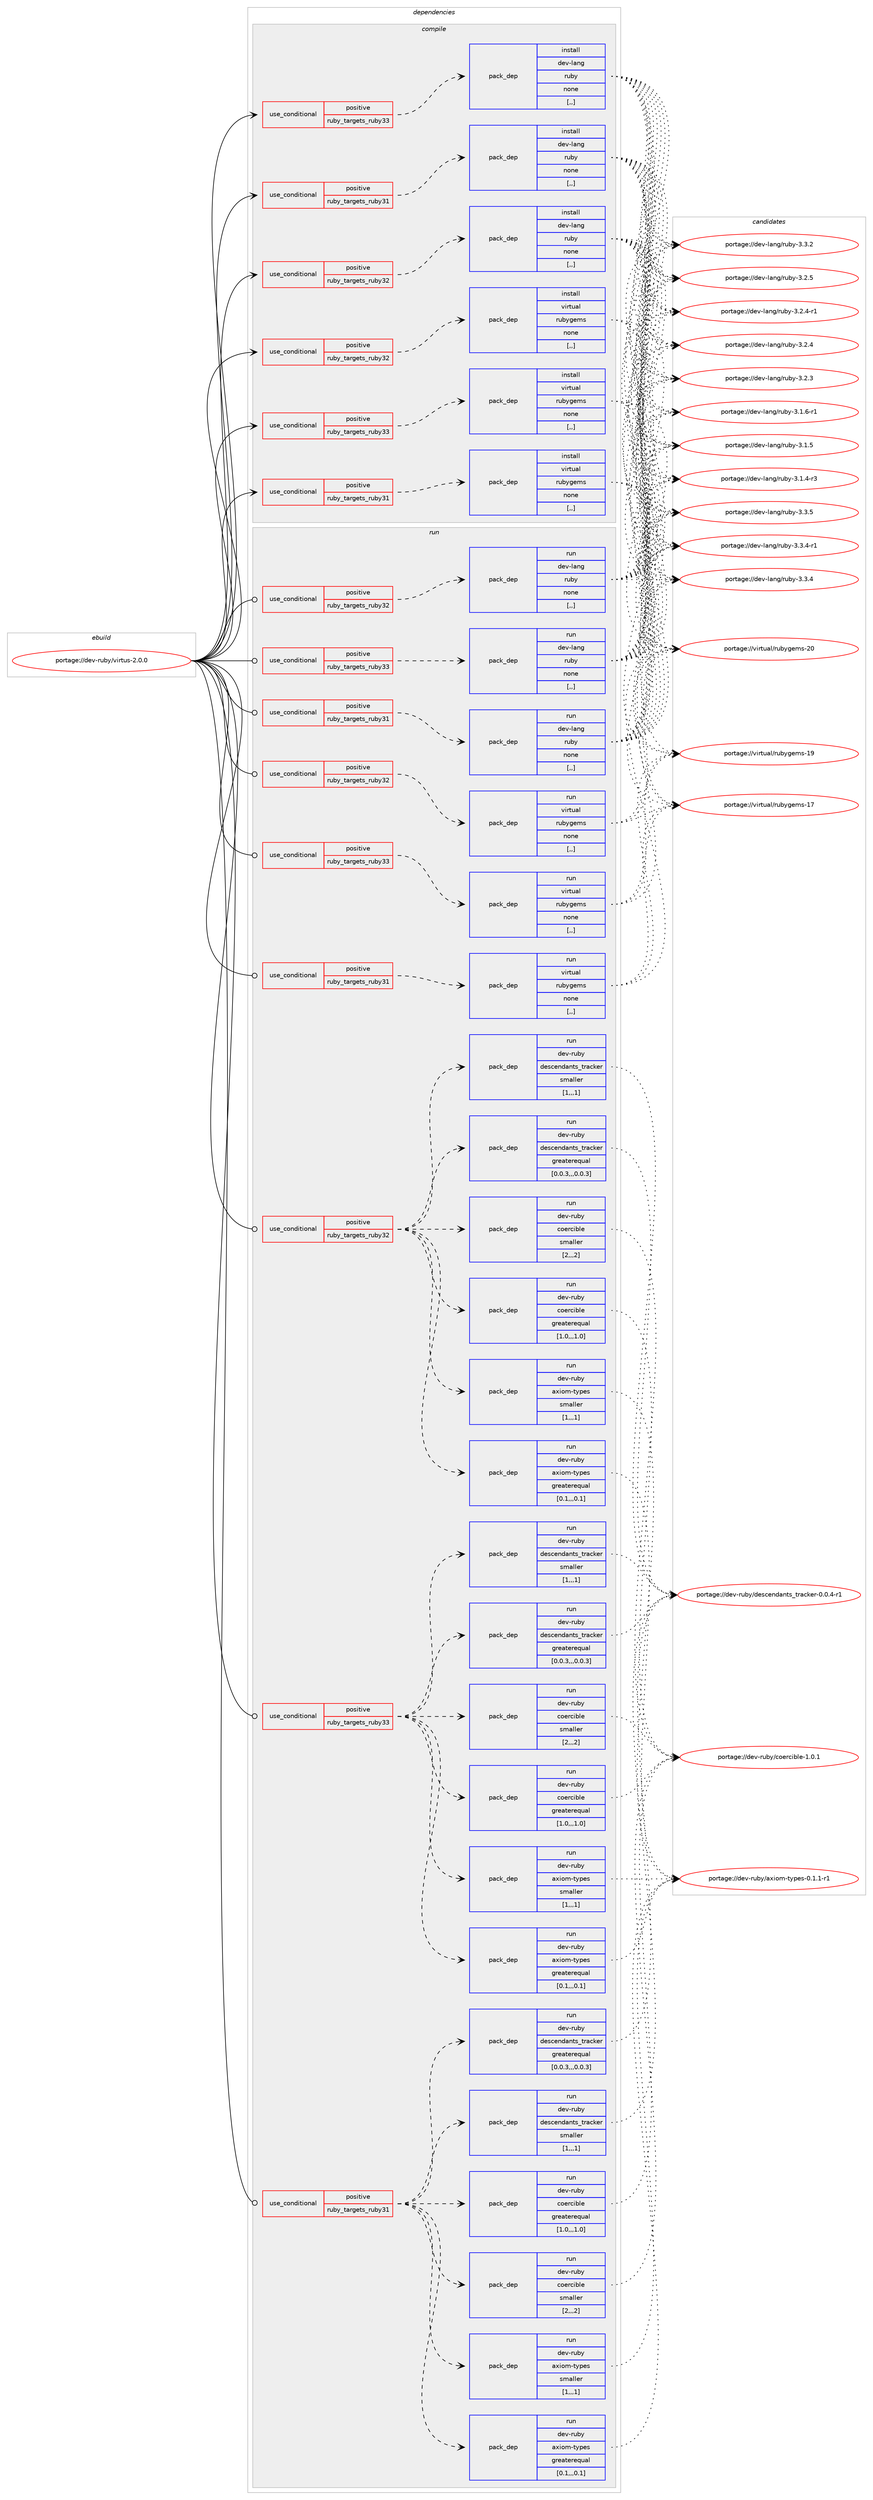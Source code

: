 digraph prolog {

# *************
# Graph options
# *************

newrank=true;
concentrate=true;
compound=true;
graph [rankdir=LR,fontname=Helvetica,fontsize=10,ranksep=1.5];#, ranksep=2.5, nodesep=0.2];
edge  [arrowhead=vee];
node  [fontname=Helvetica,fontsize=10];

# **********
# The ebuild
# **********

subgraph cluster_leftcol {
color=gray;
label=<<i>ebuild</i>>;
id [label="portage://dev-ruby/virtus-2.0.0", color=red, width=4, href="../dev-ruby/virtus-2.0.0.svg"];
}

# ****************
# The dependencies
# ****************

subgraph cluster_midcol {
color=gray;
label=<<i>dependencies</i>>;
subgraph cluster_compile {
fillcolor="#eeeeee";
style=filled;
label=<<i>compile</i>>;
subgraph cond189814 {
dependency704027 [label=<<TABLE BORDER="0" CELLBORDER="1" CELLSPACING="0" CELLPADDING="4"><TR><TD ROWSPAN="3" CELLPADDING="10">use_conditional</TD></TR><TR><TD>positive</TD></TR><TR><TD>ruby_targets_ruby31</TD></TR></TABLE>>, shape=none, color=red];
subgraph pack509229 {
dependency704028 [label=<<TABLE BORDER="0" CELLBORDER="1" CELLSPACING="0" CELLPADDING="4" WIDTH="220"><TR><TD ROWSPAN="6" CELLPADDING="30">pack_dep</TD></TR><TR><TD WIDTH="110">install</TD></TR><TR><TD>dev-lang</TD></TR><TR><TD>ruby</TD></TR><TR><TD>none</TD></TR><TR><TD>[,,]</TD></TR></TABLE>>, shape=none, color=blue];
}
dependency704027:e -> dependency704028:w [weight=20,style="dashed",arrowhead="vee"];
}
id:e -> dependency704027:w [weight=20,style="solid",arrowhead="vee"];
subgraph cond189815 {
dependency704029 [label=<<TABLE BORDER="0" CELLBORDER="1" CELLSPACING="0" CELLPADDING="4"><TR><TD ROWSPAN="3" CELLPADDING="10">use_conditional</TD></TR><TR><TD>positive</TD></TR><TR><TD>ruby_targets_ruby31</TD></TR></TABLE>>, shape=none, color=red];
subgraph pack509230 {
dependency704030 [label=<<TABLE BORDER="0" CELLBORDER="1" CELLSPACING="0" CELLPADDING="4" WIDTH="220"><TR><TD ROWSPAN="6" CELLPADDING="30">pack_dep</TD></TR><TR><TD WIDTH="110">install</TD></TR><TR><TD>virtual</TD></TR><TR><TD>rubygems</TD></TR><TR><TD>none</TD></TR><TR><TD>[,,]</TD></TR></TABLE>>, shape=none, color=blue];
}
dependency704029:e -> dependency704030:w [weight=20,style="dashed",arrowhead="vee"];
}
id:e -> dependency704029:w [weight=20,style="solid",arrowhead="vee"];
subgraph cond189816 {
dependency704031 [label=<<TABLE BORDER="0" CELLBORDER="1" CELLSPACING="0" CELLPADDING="4"><TR><TD ROWSPAN="3" CELLPADDING="10">use_conditional</TD></TR><TR><TD>positive</TD></TR><TR><TD>ruby_targets_ruby32</TD></TR></TABLE>>, shape=none, color=red];
subgraph pack509231 {
dependency704032 [label=<<TABLE BORDER="0" CELLBORDER="1" CELLSPACING="0" CELLPADDING="4" WIDTH="220"><TR><TD ROWSPAN="6" CELLPADDING="30">pack_dep</TD></TR><TR><TD WIDTH="110">install</TD></TR><TR><TD>dev-lang</TD></TR><TR><TD>ruby</TD></TR><TR><TD>none</TD></TR><TR><TD>[,,]</TD></TR></TABLE>>, shape=none, color=blue];
}
dependency704031:e -> dependency704032:w [weight=20,style="dashed",arrowhead="vee"];
}
id:e -> dependency704031:w [weight=20,style="solid",arrowhead="vee"];
subgraph cond189817 {
dependency704033 [label=<<TABLE BORDER="0" CELLBORDER="1" CELLSPACING="0" CELLPADDING="4"><TR><TD ROWSPAN="3" CELLPADDING="10">use_conditional</TD></TR><TR><TD>positive</TD></TR><TR><TD>ruby_targets_ruby32</TD></TR></TABLE>>, shape=none, color=red];
subgraph pack509232 {
dependency704034 [label=<<TABLE BORDER="0" CELLBORDER="1" CELLSPACING="0" CELLPADDING="4" WIDTH="220"><TR><TD ROWSPAN="6" CELLPADDING="30">pack_dep</TD></TR><TR><TD WIDTH="110">install</TD></TR><TR><TD>virtual</TD></TR><TR><TD>rubygems</TD></TR><TR><TD>none</TD></TR><TR><TD>[,,]</TD></TR></TABLE>>, shape=none, color=blue];
}
dependency704033:e -> dependency704034:w [weight=20,style="dashed",arrowhead="vee"];
}
id:e -> dependency704033:w [weight=20,style="solid",arrowhead="vee"];
subgraph cond189818 {
dependency704035 [label=<<TABLE BORDER="0" CELLBORDER="1" CELLSPACING="0" CELLPADDING="4"><TR><TD ROWSPAN="3" CELLPADDING="10">use_conditional</TD></TR><TR><TD>positive</TD></TR><TR><TD>ruby_targets_ruby33</TD></TR></TABLE>>, shape=none, color=red];
subgraph pack509233 {
dependency704036 [label=<<TABLE BORDER="0" CELLBORDER="1" CELLSPACING="0" CELLPADDING="4" WIDTH="220"><TR><TD ROWSPAN="6" CELLPADDING="30">pack_dep</TD></TR><TR><TD WIDTH="110">install</TD></TR><TR><TD>dev-lang</TD></TR><TR><TD>ruby</TD></TR><TR><TD>none</TD></TR><TR><TD>[,,]</TD></TR></TABLE>>, shape=none, color=blue];
}
dependency704035:e -> dependency704036:w [weight=20,style="dashed",arrowhead="vee"];
}
id:e -> dependency704035:w [weight=20,style="solid",arrowhead="vee"];
subgraph cond189819 {
dependency704037 [label=<<TABLE BORDER="0" CELLBORDER="1" CELLSPACING="0" CELLPADDING="4"><TR><TD ROWSPAN="3" CELLPADDING="10">use_conditional</TD></TR><TR><TD>positive</TD></TR><TR><TD>ruby_targets_ruby33</TD></TR></TABLE>>, shape=none, color=red];
subgraph pack509234 {
dependency704038 [label=<<TABLE BORDER="0" CELLBORDER="1" CELLSPACING="0" CELLPADDING="4" WIDTH="220"><TR><TD ROWSPAN="6" CELLPADDING="30">pack_dep</TD></TR><TR><TD WIDTH="110">install</TD></TR><TR><TD>virtual</TD></TR><TR><TD>rubygems</TD></TR><TR><TD>none</TD></TR><TR><TD>[,,]</TD></TR></TABLE>>, shape=none, color=blue];
}
dependency704037:e -> dependency704038:w [weight=20,style="dashed",arrowhead="vee"];
}
id:e -> dependency704037:w [weight=20,style="solid",arrowhead="vee"];
}
subgraph cluster_compileandrun {
fillcolor="#eeeeee";
style=filled;
label=<<i>compile and run</i>>;
}
subgraph cluster_run {
fillcolor="#eeeeee";
style=filled;
label=<<i>run</i>>;
subgraph cond189820 {
dependency704039 [label=<<TABLE BORDER="0" CELLBORDER="1" CELLSPACING="0" CELLPADDING="4"><TR><TD ROWSPAN="3" CELLPADDING="10">use_conditional</TD></TR><TR><TD>positive</TD></TR><TR><TD>ruby_targets_ruby31</TD></TR></TABLE>>, shape=none, color=red];
subgraph pack509235 {
dependency704040 [label=<<TABLE BORDER="0" CELLBORDER="1" CELLSPACING="0" CELLPADDING="4" WIDTH="220"><TR><TD ROWSPAN="6" CELLPADDING="30">pack_dep</TD></TR><TR><TD WIDTH="110">run</TD></TR><TR><TD>dev-lang</TD></TR><TR><TD>ruby</TD></TR><TR><TD>none</TD></TR><TR><TD>[,,]</TD></TR></TABLE>>, shape=none, color=blue];
}
dependency704039:e -> dependency704040:w [weight=20,style="dashed",arrowhead="vee"];
}
id:e -> dependency704039:w [weight=20,style="solid",arrowhead="odot"];
subgraph cond189821 {
dependency704041 [label=<<TABLE BORDER="0" CELLBORDER="1" CELLSPACING="0" CELLPADDING="4"><TR><TD ROWSPAN="3" CELLPADDING="10">use_conditional</TD></TR><TR><TD>positive</TD></TR><TR><TD>ruby_targets_ruby31</TD></TR></TABLE>>, shape=none, color=red];
subgraph pack509236 {
dependency704042 [label=<<TABLE BORDER="0" CELLBORDER="1" CELLSPACING="0" CELLPADDING="4" WIDTH="220"><TR><TD ROWSPAN="6" CELLPADDING="30">pack_dep</TD></TR><TR><TD WIDTH="110">run</TD></TR><TR><TD>dev-ruby</TD></TR><TR><TD>axiom-types</TD></TR><TR><TD>greaterequal</TD></TR><TR><TD>[0.1,,,0.1]</TD></TR></TABLE>>, shape=none, color=blue];
}
dependency704041:e -> dependency704042:w [weight=20,style="dashed",arrowhead="vee"];
subgraph pack509237 {
dependency704043 [label=<<TABLE BORDER="0" CELLBORDER="1" CELLSPACING="0" CELLPADDING="4" WIDTH="220"><TR><TD ROWSPAN="6" CELLPADDING="30">pack_dep</TD></TR><TR><TD WIDTH="110">run</TD></TR><TR><TD>dev-ruby</TD></TR><TR><TD>axiom-types</TD></TR><TR><TD>smaller</TD></TR><TR><TD>[1,,,1]</TD></TR></TABLE>>, shape=none, color=blue];
}
dependency704041:e -> dependency704043:w [weight=20,style="dashed",arrowhead="vee"];
subgraph pack509238 {
dependency704044 [label=<<TABLE BORDER="0" CELLBORDER="1" CELLSPACING="0" CELLPADDING="4" WIDTH="220"><TR><TD ROWSPAN="6" CELLPADDING="30">pack_dep</TD></TR><TR><TD WIDTH="110">run</TD></TR><TR><TD>dev-ruby</TD></TR><TR><TD>coercible</TD></TR><TR><TD>greaterequal</TD></TR><TR><TD>[1.0,,,1.0]</TD></TR></TABLE>>, shape=none, color=blue];
}
dependency704041:e -> dependency704044:w [weight=20,style="dashed",arrowhead="vee"];
subgraph pack509239 {
dependency704045 [label=<<TABLE BORDER="0" CELLBORDER="1" CELLSPACING="0" CELLPADDING="4" WIDTH="220"><TR><TD ROWSPAN="6" CELLPADDING="30">pack_dep</TD></TR><TR><TD WIDTH="110">run</TD></TR><TR><TD>dev-ruby</TD></TR><TR><TD>coercible</TD></TR><TR><TD>smaller</TD></TR><TR><TD>[2,,,2]</TD></TR></TABLE>>, shape=none, color=blue];
}
dependency704041:e -> dependency704045:w [weight=20,style="dashed",arrowhead="vee"];
subgraph pack509240 {
dependency704046 [label=<<TABLE BORDER="0" CELLBORDER="1" CELLSPACING="0" CELLPADDING="4" WIDTH="220"><TR><TD ROWSPAN="6" CELLPADDING="30">pack_dep</TD></TR><TR><TD WIDTH="110">run</TD></TR><TR><TD>dev-ruby</TD></TR><TR><TD>descendants_tracker</TD></TR><TR><TD>greaterequal</TD></TR><TR><TD>[0.0.3,,,0.0.3]</TD></TR></TABLE>>, shape=none, color=blue];
}
dependency704041:e -> dependency704046:w [weight=20,style="dashed",arrowhead="vee"];
subgraph pack509241 {
dependency704047 [label=<<TABLE BORDER="0" CELLBORDER="1" CELLSPACING="0" CELLPADDING="4" WIDTH="220"><TR><TD ROWSPAN="6" CELLPADDING="30">pack_dep</TD></TR><TR><TD WIDTH="110">run</TD></TR><TR><TD>dev-ruby</TD></TR><TR><TD>descendants_tracker</TD></TR><TR><TD>smaller</TD></TR><TR><TD>[1,,,1]</TD></TR></TABLE>>, shape=none, color=blue];
}
dependency704041:e -> dependency704047:w [weight=20,style="dashed",arrowhead="vee"];
}
id:e -> dependency704041:w [weight=20,style="solid",arrowhead="odot"];
subgraph cond189822 {
dependency704048 [label=<<TABLE BORDER="0" CELLBORDER="1" CELLSPACING="0" CELLPADDING="4"><TR><TD ROWSPAN="3" CELLPADDING="10">use_conditional</TD></TR><TR><TD>positive</TD></TR><TR><TD>ruby_targets_ruby31</TD></TR></TABLE>>, shape=none, color=red];
subgraph pack509242 {
dependency704049 [label=<<TABLE BORDER="0" CELLBORDER="1" CELLSPACING="0" CELLPADDING="4" WIDTH="220"><TR><TD ROWSPAN="6" CELLPADDING="30">pack_dep</TD></TR><TR><TD WIDTH="110">run</TD></TR><TR><TD>virtual</TD></TR><TR><TD>rubygems</TD></TR><TR><TD>none</TD></TR><TR><TD>[,,]</TD></TR></TABLE>>, shape=none, color=blue];
}
dependency704048:e -> dependency704049:w [weight=20,style="dashed",arrowhead="vee"];
}
id:e -> dependency704048:w [weight=20,style="solid",arrowhead="odot"];
subgraph cond189823 {
dependency704050 [label=<<TABLE BORDER="0" CELLBORDER="1" CELLSPACING="0" CELLPADDING="4"><TR><TD ROWSPAN="3" CELLPADDING="10">use_conditional</TD></TR><TR><TD>positive</TD></TR><TR><TD>ruby_targets_ruby32</TD></TR></TABLE>>, shape=none, color=red];
subgraph pack509243 {
dependency704051 [label=<<TABLE BORDER="0" CELLBORDER="1" CELLSPACING="0" CELLPADDING="4" WIDTH="220"><TR><TD ROWSPAN="6" CELLPADDING="30">pack_dep</TD></TR><TR><TD WIDTH="110">run</TD></TR><TR><TD>dev-lang</TD></TR><TR><TD>ruby</TD></TR><TR><TD>none</TD></TR><TR><TD>[,,]</TD></TR></TABLE>>, shape=none, color=blue];
}
dependency704050:e -> dependency704051:w [weight=20,style="dashed",arrowhead="vee"];
}
id:e -> dependency704050:w [weight=20,style="solid",arrowhead="odot"];
subgraph cond189824 {
dependency704052 [label=<<TABLE BORDER="0" CELLBORDER="1" CELLSPACING="0" CELLPADDING="4"><TR><TD ROWSPAN="3" CELLPADDING="10">use_conditional</TD></TR><TR><TD>positive</TD></TR><TR><TD>ruby_targets_ruby32</TD></TR></TABLE>>, shape=none, color=red];
subgraph pack509244 {
dependency704053 [label=<<TABLE BORDER="0" CELLBORDER="1" CELLSPACING="0" CELLPADDING="4" WIDTH="220"><TR><TD ROWSPAN="6" CELLPADDING="30">pack_dep</TD></TR><TR><TD WIDTH="110">run</TD></TR><TR><TD>dev-ruby</TD></TR><TR><TD>axiom-types</TD></TR><TR><TD>greaterequal</TD></TR><TR><TD>[0.1,,,0.1]</TD></TR></TABLE>>, shape=none, color=blue];
}
dependency704052:e -> dependency704053:w [weight=20,style="dashed",arrowhead="vee"];
subgraph pack509245 {
dependency704054 [label=<<TABLE BORDER="0" CELLBORDER="1" CELLSPACING="0" CELLPADDING="4" WIDTH="220"><TR><TD ROWSPAN="6" CELLPADDING="30">pack_dep</TD></TR><TR><TD WIDTH="110">run</TD></TR><TR><TD>dev-ruby</TD></TR><TR><TD>axiom-types</TD></TR><TR><TD>smaller</TD></TR><TR><TD>[1,,,1]</TD></TR></TABLE>>, shape=none, color=blue];
}
dependency704052:e -> dependency704054:w [weight=20,style="dashed",arrowhead="vee"];
subgraph pack509246 {
dependency704055 [label=<<TABLE BORDER="0" CELLBORDER="1" CELLSPACING="0" CELLPADDING="4" WIDTH="220"><TR><TD ROWSPAN="6" CELLPADDING="30">pack_dep</TD></TR><TR><TD WIDTH="110">run</TD></TR><TR><TD>dev-ruby</TD></TR><TR><TD>coercible</TD></TR><TR><TD>greaterequal</TD></TR><TR><TD>[1.0,,,1.0]</TD></TR></TABLE>>, shape=none, color=blue];
}
dependency704052:e -> dependency704055:w [weight=20,style="dashed",arrowhead="vee"];
subgraph pack509247 {
dependency704056 [label=<<TABLE BORDER="0" CELLBORDER="1" CELLSPACING="0" CELLPADDING="4" WIDTH="220"><TR><TD ROWSPAN="6" CELLPADDING="30">pack_dep</TD></TR><TR><TD WIDTH="110">run</TD></TR><TR><TD>dev-ruby</TD></TR><TR><TD>coercible</TD></TR><TR><TD>smaller</TD></TR><TR><TD>[2,,,2]</TD></TR></TABLE>>, shape=none, color=blue];
}
dependency704052:e -> dependency704056:w [weight=20,style="dashed",arrowhead="vee"];
subgraph pack509248 {
dependency704057 [label=<<TABLE BORDER="0" CELLBORDER="1" CELLSPACING="0" CELLPADDING="4" WIDTH="220"><TR><TD ROWSPAN="6" CELLPADDING="30">pack_dep</TD></TR><TR><TD WIDTH="110">run</TD></TR><TR><TD>dev-ruby</TD></TR><TR><TD>descendants_tracker</TD></TR><TR><TD>greaterequal</TD></TR><TR><TD>[0.0.3,,,0.0.3]</TD></TR></TABLE>>, shape=none, color=blue];
}
dependency704052:e -> dependency704057:w [weight=20,style="dashed",arrowhead="vee"];
subgraph pack509249 {
dependency704058 [label=<<TABLE BORDER="0" CELLBORDER="1" CELLSPACING="0" CELLPADDING="4" WIDTH="220"><TR><TD ROWSPAN="6" CELLPADDING="30">pack_dep</TD></TR><TR><TD WIDTH="110">run</TD></TR><TR><TD>dev-ruby</TD></TR><TR><TD>descendants_tracker</TD></TR><TR><TD>smaller</TD></TR><TR><TD>[1,,,1]</TD></TR></TABLE>>, shape=none, color=blue];
}
dependency704052:e -> dependency704058:w [weight=20,style="dashed",arrowhead="vee"];
}
id:e -> dependency704052:w [weight=20,style="solid",arrowhead="odot"];
subgraph cond189825 {
dependency704059 [label=<<TABLE BORDER="0" CELLBORDER="1" CELLSPACING="0" CELLPADDING="4"><TR><TD ROWSPAN="3" CELLPADDING="10">use_conditional</TD></TR><TR><TD>positive</TD></TR><TR><TD>ruby_targets_ruby32</TD></TR></TABLE>>, shape=none, color=red];
subgraph pack509250 {
dependency704060 [label=<<TABLE BORDER="0" CELLBORDER="1" CELLSPACING="0" CELLPADDING="4" WIDTH="220"><TR><TD ROWSPAN="6" CELLPADDING="30">pack_dep</TD></TR><TR><TD WIDTH="110">run</TD></TR><TR><TD>virtual</TD></TR><TR><TD>rubygems</TD></TR><TR><TD>none</TD></TR><TR><TD>[,,]</TD></TR></TABLE>>, shape=none, color=blue];
}
dependency704059:e -> dependency704060:w [weight=20,style="dashed",arrowhead="vee"];
}
id:e -> dependency704059:w [weight=20,style="solid",arrowhead="odot"];
subgraph cond189826 {
dependency704061 [label=<<TABLE BORDER="0" CELLBORDER="1" CELLSPACING="0" CELLPADDING="4"><TR><TD ROWSPAN="3" CELLPADDING="10">use_conditional</TD></TR><TR><TD>positive</TD></TR><TR><TD>ruby_targets_ruby33</TD></TR></TABLE>>, shape=none, color=red];
subgraph pack509251 {
dependency704062 [label=<<TABLE BORDER="0" CELLBORDER="1" CELLSPACING="0" CELLPADDING="4" WIDTH="220"><TR><TD ROWSPAN="6" CELLPADDING="30">pack_dep</TD></TR><TR><TD WIDTH="110">run</TD></TR><TR><TD>dev-lang</TD></TR><TR><TD>ruby</TD></TR><TR><TD>none</TD></TR><TR><TD>[,,]</TD></TR></TABLE>>, shape=none, color=blue];
}
dependency704061:e -> dependency704062:w [weight=20,style="dashed",arrowhead="vee"];
}
id:e -> dependency704061:w [weight=20,style="solid",arrowhead="odot"];
subgraph cond189827 {
dependency704063 [label=<<TABLE BORDER="0" CELLBORDER="1" CELLSPACING="0" CELLPADDING="4"><TR><TD ROWSPAN="3" CELLPADDING="10">use_conditional</TD></TR><TR><TD>positive</TD></TR><TR><TD>ruby_targets_ruby33</TD></TR></TABLE>>, shape=none, color=red];
subgraph pack509252 {
dependency704064 [label=<<TABLE BORDER="0" CELLBORDER="1" CELLSPACING="0" CELLPADDING="4" WIDTH="220"><TR><TD ROWSPAN="6" CELLPADDING="30">pack_dep</TD></TR><TR><TD WIDTH="110">run</TD></TR><TR><TD>dev-ruby</TD></TR><TR><TD>axiom-types</TD></TR><TR><TD>greaterequal</TD></TR><TR><TD>[0.1,,,0.1]</TD></TR></TABLE>>, shape=none, color=blue];
}
dependency704063:e -> dependency704064:w [weight=20,style="dashed",arrowhead="vee"];
subgraph pack509253 {
dependency704065 [label=<<TABLE BORDER="0" CELLBORDER="1" CELLSPACING="0" CELLPADDING="4" WIDTH="220"><TR><TD ROWSPAN="6" CELLPADDING="30">pack_dep</TD></TR><TR><TD WIDTH="110">run</TD></TR><TR><TD>dev-ruby</TD></TR><TR><TD>axiom-types</TD></TR><TR><TD>smaller</TD></TR><TR><TD>[1,,,1]</TD></TR></TABLE>>, shape=none, color=blue];
}
dependency704063:e -> dependency704065:w [weight=20,style="dashed",arrowhead="vee"];
subgraph pack509254 {
dependency704066 [label=<<TABLE BORDER="0" CELLBORDER="1" CELLSPACING="0" CELLPADDING="4" WIDTH="220"><TR><TD ROWSPAN="6" CELLPADDING="30">pack_dep</TD></TR><TR><TD WIDTH="110">run</TD></TR><TR><TD>dev-ruby</TD></TR><TR><TD>coercible</TD></TR><TR><TD>greaterequal</TD></TR><TR><TD>[1.0,,,1.0]</TD></TR></TABLE>>, shape=none, color=blue];
}
dependency704063:e -> dependency704066:w [weight=20,style="dashed",arrowhead="vee"];
subgraph pack509255 {
dependency704067 [label=<<TABLE BORDER="0" CELLBORDER="1" CELLSPACING="0" CELLPADDING="4" WIDTH="220"><TR><TD ROWSPAN="6" CELLPADDING="30">pack_dep</TD></TR><TR><TD WIDTH="110">run</TD></TR><TR><TD>dev-ruby</TD></TR><TR><TD>coercible</TD></TR><TR><TD>smaller</TD></TR><TR><TD>[2,,,2]</TD></TR></TABLE>>, shape=none, color=blue];
}
dependency704063:e -> dependency704067:w [weight=20,style="dashed",arrowhead="vee"];
subgraph pack509256 {
dependency704068 [label=<<TABLE BORDER="0" CELLBORDER="1" CELLSPACING="0" CELLPADDING="4" WIDTH="220"><TR><TD ROWSPAN="6" CELLPADDING="30">pack_dep</TD></TR><TR><TD WIDTH="110">run</TD></TR><TR><TD>dev-ruby</TD></TR><TR><TD>descendants_tracker</TD></TR><TR><TD>greaterequal</TD></TR><TR><TD>[0.0.3,,,0.0.3]</TD></TR></TABLE>>, shape=none, color=blue];
}
dependency704063:e -> dependency704068:w [weight=20,style="dashed",arrowhead="vee"];
subgraph pack509257 {
dependency704069 [label=<<TABLE BORDER="0" CELLBORDER="1" CELLSPACING="0" CELLPADDING="4" WIDTH="220"><TR><TD ROWSPAN="6" CELLPADDING="30">pack_dep</TD></TR><TR><TD WIDTH="110">run</TD></TR><TR><TD>dev-ruby</TD></TR><TR><TD>descendants_tracker</TD></TR><TR><TD>smaller</TD></TR><TR><TD>[1,,,1]</TD></TR></TABLE>>, shape=none, color=blue];
}
dependency704063:e -> dependency704069:w [weight=20,style="dashed",arrowhead="vee"];
}
id:e -> dependency704063:w [weight=20,style="solid",arrowhead="odot"];
subgraph cond189828 {
dependency704070 [label=<<TABLE BORDER="0" CELLBORDER="1" CELLSPACING="0" CELLPADDING="4"><TR><TD ROWSPAN="3" CELLPADDING="10">use_conditional</TD></TR><TR><TD>positive</TD></TR><TR><TD>ruby_targets_ruby33</TD></TR></TABLE>>, shape=none, color=red];
subgraph pack509258 {
dependency704071 [label=<<TABLE BORDER="0" CELLBORDER="1" CELLSPACING="0" CELLPADDING="4" WIDTH="220"><TR><TD ROWSPAN="6" CELLPADDING="30">pack_dep</TD></TR><TR><TD WIDTH="110">run</TD></TR><TR><TD>virtual</TD></TR><TR><TD>rubygems</TD></TR><TR><TD>none</TD></TR><TR><TD>[,,]</TD></TR></TABLE>>, shape=none, color=blue];
}
dependency704070:e -> dependency704071:w [weight=20,style="dashed",arrowhead="vee"];
}
id:e -> dependency704070:w [weight=20,style="solid",arrowhead="odot"];
}
}

# **************
# The candidates
# **************

subgraph cluster_choices {
rank=same;
color=gray;
label=<<i>candidates</i>>;

subgraph choice509229 {
color=black;
nodesep=1;
choice10010111845108971101034711411798121455146514653 [label="portage://dev-lang/ruby-3.3.5", color=red, width=4,href="../dev-lang/ruby-3.3.5.svg"];
choice100101118451089711010347114117981214551465146524511449 [label="portage://dev-lang/ruby-3.3.4-r1", color=red, width=4,href="../dev-lang/ruby-3.3.4-r1.svg"];
choice10010111845108971101034711411798121455146514652 [label="portage://dev-lang/ruby-3.3.4", color=red, width=4,href="../dev-lang/ruby-3.3.4.svg"];
choice10010111845108971101034711411798121455146514650 [label="portage://dev-lang/ruby-3.3.2", color=red, width=4,href="../dev-lang/ruby-3.3.2.svg"];
choice10010111845108971101034711411798121455146504653 [label="portage://dev-lang/ruby-3.2.5", color=red, width=4,href="../dev-lang/ruby-3.2.5.svg"];
choice100101118451089711010347114117981214551465046524511449 [label="portage://dev-lang/ruby-3.2.4-r1", color=red, width=4,href="../dev-lang/ruby-3.2.4-r1.svg"];
choice10010111845108971101034711411798121455146504652 [label="portage://dev-lang/ruby-3.2.4", color=red, width=4,href="../dev-lang/ruby-3.2.4.svg"];
choice10010111845108971101034711411798121455146504651 [label="portage://dev-lang/ruby-3.2.3", color=red, width=4,href="../dev-lang/ruby-3.2.3.svg"];
choice100101118451089711010347114117981214551464946544511449 [label="portage://dev-lang/ruby-3.1.6-r1", color=red, width=4,href="../dev-lang/ruby-3.1.6-r1.svg"];
choice10010111845108971101034711411798121455146494653 [label="portage://dev-lang/ruby-3.1.5", color=red, width=4,href="../dev-lang/ruby-3.1.5.svg"];
choice100101118451089711010347114117981214551464946524511451 [label="portage://dev-lang/ruby-3.1.4-r3", color=red, width=4,href="../dev-lang/ruby-3.1.4-r3.svg"];
dependency704028:e -> choice10010111845108971101034711411798121455146514653:w [style=dotted,weight="100"];
dependency704028:e -> choice100101118451089711010347114117981214551465146524511449:w [style=dotted,weight="100"];
dependency704028:e -> choice10010111845108971101034711411798121455146514652:w [style=dotted,weight="100"];
dependency704028:e -> choice10010111845108971101034711411798121455146514650:w [style=dotted,weight="100"];
dependency704028:e -> choice10010111845108971101034711411798121455146504653:w [style=dotted,weight="100"];
dependency704028:e -> choice100101118451089711010347114117981214551465046524511449:w [style=dotted,weight="100"];
dependency704028:e -> choice10010111845108971101034711411798121455146504652:w [style=dotted,weight="100"];
dependency704028:e -> choice10010111845108971101034711411798121455146504651:w [style=dotted,weight="100"];
dependency704028:e -> choice100101118451089711010347114117981214551464946544511449:w [style=dotted,weight="100"];
dependency704028:e -> choice10010111845108971101034711411798121455146494653:w [style=dotted,weight="100"];
dependency704028:e -> choice100101118451089711010347114117981214551464946524511451:w [style=dotted,weight="100"];
}
subgraph choice509230 {
color=black;
nodesep=1;
choice118105114116117971084711411798121103101109115455048 [label="portage://virtual/rubygems-20", color=red, width=4,href="../virtual/rubygems-20.svg"];
choice118105114116117971084711411798121103101109115454957 [label="portage://virtual/rubygems-19", color=red, width=4,href="../virtual/rubygems-19.svg"];
choice118105114116117971084711411798121103101109115454955 [label="portage://virtual/rubygems-17", color=red, width=4,href="../virtual/rubygems-17.svg"];
dependency704030:e -> choice118105114116117971084711411798121103101109115455048:w [style=dotted,weight="100"];
dependency704030:e -> choice118105114116117971084711411798121103101109115454957:w [style=dotted,weight="100"];
dependency704030:e -> choice118105114116117971084711411798121103101109115454955:w [style=dotted,weight="100"];
}
subgraph choice509231 {
color=black;
nodesep=1;
choice10010111845108971101034711411798121455146514653 [label="portage://dev-lang/ruby-3.3.5", color=red, width=4,href="../dev-lang/ruby-3.3.5.svg"];
choice100101118451089711010347114117981214551465146524511449 [label="portage://dev-lang/ruby-3.3.4-r1", color=red, width=4,href="../dev-lang/ruby-3.3.4-r1.svg"];
choice10010111845108971101034711411798121455146514652 [label="portage://dev-lang/ruby-3.3.4", color=red, width=4,href="../dev-lang/ruby-3.3.4.svg"];
choice10010111845108971101034711411798121455146514650 [label="portage://dev-lang/ruby-3.3.2", color=red, width=4,href="../dev-lang/ruby-3.3.2.svg"];
choice10010111845108971101034711411798121455146504653 [label="portage://dev-lang/ruby-3.2.5", color=red, width=4,href="../dev-lang/ruby-3.2.5.svg"];
choice100101118451089711010347114117981214551465046524511449 [label="portage://dev-lang/ruby-3.2.4-r1", color=red, width=4,href="../dev-lang/ruby-3.2.4-r1.svg"];
choice10010111845108971101034711411798121455146504652 [label="portage://dev-lang/ruby-3.2.4", color=red, width=4,href="../dev-lang/ruby-3.2.4.svg"];
choice10010111845108971101034711411798121455146504651 [label="portage://dev-lang/ruby-3.2.3", color=red, width=4,href="../dev-lang/ruby-3.2.3.svg"];
choice100101118451089711010347114117981214551464946544511449 [label="portage://dev-lang/ruby-3.1.6-r1", color=red, width=4,href="../dev-lang/ruby-3.1.6-r1.svg"];
choice10010111845108971101034711411798121455146494653 [label="portage://dev-lang/ruby-3.1.5", color=red, width=4,href="../dev-lang/ruby-3.1.5.svg"];
choice100101118451089711010347114117981214551464946524511451 [label="portage://dev-lang/ruby-3.1.4-r3", color=red, width=4,href="../dev-lang/ruby-3.1.4-r3.svg"];
dependency704032:e -> choice10010111845108971101034711411798121455146514653:w [style=dotted,weight="100"];
dependency704032:e -> choice100101118451089711010347114117981214551465146524511449:w [style=dotted,weight="100"];
dependency704032:e -> choice10010111845108971101034711411798121455146514652:w [style=dotted,weight="100"];
dependency704032:e -> choice10010111845108971101034711411798121455146514650:w [style=dotted,weight="100"];
dependency704032:e -> choice10010111845108971101034711411798121455146504653:w [style=dotted,weight="100"];
dependency704032:e -> choice100101118451089711010347114117981214551465046524511449:w [style=dotted,weight="100"];
dependency704032:e -> choice10010111845108971101034711411798121455146504652:w [style=dotted,weight="100"];
dependency704032:e -> choice10010111845108971101034711411798121455146504651:w [style=dotted,weight="100"];
dependency704032:e -> choice100101118451089711010347114117981214551464946544511449:w [style=dotted,weight="100"];
dependency704032:e -> choice10010111845108971101034711411798121455146494653:w [style=dotted,weight="100"];
dependency704032:e -> choice100101118451089711010347114117981214551464946524511451:w [style=dotted,weight="100"];
}
subgraph choice509232 {
color=black;
nodesep=1;
choice118105114116117971084711411798121103101109115455048 [label="portage://virtual/rubygems-20", color=red, width=4,href="../virtual/rubygems-20.svg"];
choice118105114116117971084711411798121103101109115454957 [label="portage://virtual/rubygems-19", color=red, width=4,href="../virtual/rubygems-19.svg"];
choice118105114116117971084711411798121103101109115454955 [label="portage://virtual/rubygems-17", color=red, width=4,href="../virtual/rubygems-17.svg"];
dependency704034:e -> choice118105114116117971084711411798121103101109115455048:w [style=dotted,weight="100"];
dependency704034:e -> choice118105114116117971084711411798121103101109115454957:w [style=dotted,weight="100"];
dependency704034:e -> choice118105114116117971084711411798121103101109115454955:w [style=dotted,weight="100"];
}
subgraph choice509233 {
color=black;
nodesep=1;
choice10010111845108971101034711411798121455146514653 [label="portage://dev-lang/ruby-3.3.5", color=red, width=4,href="../dev-lang/ruby-3.3.5.svg"];
choice100101118451089711010347114117981214551465146524511449 [label="portage://dev-lang/ruby-3.3.4-r1", color=red, width=4,href="../dev-lang/ruby-3.3.4-r1.svg"];
choice10010111845108971101034711411798121455146514652 [label="portage://dev-lang/ruby-3.3.4", color=red, width=4,href="../dev-lang/ruby-3.3.4.svg"];
choice10010111845108971101034711411798121455146514650 [label="portage://dev-lang/ruby-3.3.2", color=red, width=4,href="../dev-lang/ruby-3.3.2.svg"];
choice10010111845108971101034711411798121455146504653 [label="portage://dev-lang/ruby-3.2.5", color=red, width=4,href="../dev-lang/ruby-3.2.5.svg"];
choice100101118451089711010347114117981214551465046524511449 [label="portage://dev-lang/ruby-3.2.4-r1", color=red, width=4,href="../dev-lang/ruby-3.2.4-r1.svg"];
choice10010111845108971101034711411798121455146504652 [label="portage://dev-lang/ruby-3.2.4", color=red, width=4,href="../dev-lang/ruby-3.2.4.svg"];
choice10010111845108971101034711411798121455146504651 [label="portage://dev-lang/ruby-3.2.3", color=red, width=4,href="../dev-lang/ruby-3.2.3.svg"];
choice100101118451089711010347114117981214551464946544511449 [label="portage://dev-lang/ruby-3.1.6-r1", color=red, width=4,href="../dev-lang/ruby-3.1.6-r1.svg"];
choice10010111845108971101034711411798121455146494653 [label="portage://dev-lang/ruby-3.1.5", color=red, width=4,href="../dev-lang/ruby-3.1.5.svg"];
choice100101118451089711010347114117981214551464946524511451 [label="portage://dev-lang/ruby-3.1.4-r3", color=red, width=4,href="../dev-lang/ruby-3.1.4-r3.svg"];
dependency704036:e -> choice10010111845108971101034711411798121455146514653:w [style=dotted,weight="100"];
dependency704036:e -> choice100101118451089711010347114117981214551465146524511449:w [style=dotted,weight="100"];
dependency704036:e -> choice10010111845108971101034711411798121455146514652:w [style=dotted,weight="100"];
dependency704036:e -> choice10010111845108971101034711411798121455146514650:w [style=dotted,weight="100"];
dependency704036:e -> choice10010111845108971101034711411798121455146504653:w [style=dotted,weight="100"];
dependency704036:e -> choice100101118451089711010347114117981214551465046524511449:w [style=dotted,weight="100"];
dependency704036:e -> choice10010111845108971101034711411798121455146504652:w [style=dotted,weight="100"];
dependency704036:e -> choice10010111845108971101034711411798121455146504651:w [style=dotted,weight="100"];
dependency704036:e -> choice100101118451089711010347114117981214551464946544511449:w [style=dotted,weight="100"];
dependency704036:e -> choice10010111845108971101034711411798121455146494653:w [style=dotted,weight="100"];
dependency704036:e -> choice100101118451089711010347114117981214551464946524511451:w [style=dotted,weight="100"];
}
subgraph choice509234 {
color=black;
nodesep=1;
choice118105114116117971084711411798121103101109115455048 [label="portage://virtual/rubygems-20", color=red, width=4,href="../virtual/rubygems-20.svg"];
choice118105114116117971084711411798121103101109115454957 [label="portage://virtual/rubygems-19", color=red, width=4,href="../virtual/rubygems-19.svg"];
choice118105114116117971084711411798121103101109115454955 [label="portage://virtual/rubygems-17", color=red, width=4,href="../virtual/rubygems-17.svg"];
dependency704038:e -> choice118105114116117971084711411798121103101109115455048:w [style=dotted,weight="100"];
dependency704038:e -> choice118105114116117971084711411798121103101109115454957:w [style=dotted,weight="100"];
dependency704038:e -> choice118105114116117971084711411798121103101109115454955:w [style=dotted,weight="100"];
}
subgraph choice509235 {
color=black;
nodesep=1;
choice10010111845108971101034711411798121455146514653 [label="portage://dev-lang/ruby-3.3.5", color=red, width=4,href="../dev-lang/ruby-3.3.5.svg"];
choice100101118451089711010347114117981214551465146524511449 [label="portage://dev-lang/ruby-3.3.4-r1", color=red, width=4,href="../dev-lang/ruby-3.3.4-r1.svg"];
choice10010111845108971101034711411798121455146514652 [label="portage://dev-lang/ruby-3.3.4", color=red, width=4,href="../dev-lang/ruby-3.3.4.svg"];
choice10010111845108971101034711411798121455146514650 [label="portage://dev-lang/ruby-3.3.2", color=red, width=4,href="../dev-lang/ruby-3.3.2.svg"];
choice10010111845108971101034711411798121455146504653 [label="portage://dev-lang/ruby-3.2.5", color=red, width=4,href="../dev-lang/ruby-3.2.5.svg"];
choice100101118451089711010347114117981214551465046524511449 [label="portage://dev-lang/ruby-3.2.4-r1", color=red, width=4,href="../dev-lang/ruby-3.2.4-r1.svg"];
choice10010111845108971101034711411798121455146504652 [label="portage://dev-lang/ruby-3.2.4", color=red, width=4,href="../dev-lang/ruby-3.2.4.svg"];
choice10010111845108971101034711411798121455146504651 [label="portage://dev-lang/ruby-3.2.3", color=red, width=4,href="../dev-lang/ruby-3.2.3.svg"];
choice100101118451089711010347114117981214551464946544511449 [label="portage://dev-lang/ruby-3.1.6-r1", color=red, width=4,href="../dev-lang/ruby-3.1.6-r1.svg"];
choice10010111845108971101034711411798121455146494653 [label="portage://dev-lang/ruby-3.1.5", color=red, width=4,href="../dev-lang/ruby-3.1.5.svg"];
choice100101118451089711010347114117981214551464946524511451 [label="portage://dev-lang/ruby-3.1.4-r3", color=red, width=4,href="../dev-lang/ruby-3.1.4-r3.svg"];
dependency704040:e -> choice10010111845108971101034711411798121455146514653:w [style=dotted,weight="100"];
dependency704040:e -> choice100101118451089711010347114117981214551465146524511449:w [style=dotted,weight="100"];
dependency704040:e -> choice10010111845108971101034711411798121455146514652:w [style=dotted,weight="100"];
dependency704040:e -> choice10010111845108971101034711411798121455146514650:w [style=dotted,weight="100"];
dependency704040:e -> choice10010111845108971101034711411798121455146504653:w [style=dotted,weight="100"];
dependency704040:e -> choice100101118451089711010347114117981214551465046524511449:w [style=dotted,weight="100"];
dependency704040:e -> choice10010111845108971101034711411798121455146504652:w [style=dotted,weight="100"];
dependency704040:e -> choice10010111845108971101034711411798121455146504651:w [style=dotted,weight="100"];
dependency704040:e -> choice100101118451089711010347114117981214551464946544511449:w [style=dotted,weight="100"];
dependency704040:e -> choice10010111845108971101034711411798121455146494653:w [style=dotted,weight="100"];
dependency704040:e -> choice100101118451089711010347114117981214551464946524511451:w [style=dotted,weight="100"];
}
subgraph choice509236 {
color=black;
nodesep=1;
choice10010111845114117981214797120105111109451161211121011154548464946494511449 [label="portage://dev-ruby/axiom-types-0.1.1-r1", color=red, width=4,href="../dev-ruby/axiom-types-0.1.1-r1.svg"];
dependency704042:e -> choice10010111845114117981214797120105111109451161211121011154548464946494511449:w [style=dotted,weight="100"];
}
subgraph choice509237 {
color=black;
nodesep=1;
choice10010111845114117981214797120105111109451161211121011154548464946494511449 [label="portage://dev-ruby/axiom-types-0.1.1-r1", color=red, width=4,href="../dev-ruby/axiom-types-0.1.1-r1.svg"];
dependency704043:e -> choice10010111845114117981214797120105111109451161211121011154548464946494511449:w [style=dotted,weight="100"];
}
subgraph choice509238 {
color=black;
nodesep=1;
choice100101118451141179812147991111011149910598108101454946484649 [label="portage://dev-ruby/coercible-1.0.1", color=red, width=4,href="../dev-ruby/coercible-1.0.1.svg"];
dependency704044:e -> choice100101118451141179812147991111011149910598108101454946484649:w [style=dotted,weight="100"];
}
subgraph choice509239 {
color=black;
nodesep=1;
choice100101118451141179812147991111011149910598108101454946484649 [label="portage://dev-ruby/coercible-1.0.1", color=red, width=4,href="../dev-ruby/coercible-1.0.1.svg"];
dependency704045:e -> choice100101118451141179812147991111011149910598108101454946484649:w [style=dotted,weight="100"];
}
subgraph choice509240 {
color=black;
nodesep=1;
choice10010111845114117981214710010111599101110100971101161159511611497991071011144548464846524511449 [label="portage://dev-ruby/descendants_tracker-0.0.4-r1", color=red, width=4,href="../dev-ruby/descendants_tracker-0.0.4-r1.svg"];
dependency704046:e -> choice10010111845114117981214710010111599101110100971101161159511611497991071011144548464846524511449:w [style=dotted,weight="100"];
}
subgraph choice509241 {
color=black;
nodesep=1;
choice10010111845114117981214710010111599101110100971101161159511611497991071011144548464846524511449 [label="portage://dev-ruby/descendants_tracker-0.0.4-r1", color=red, width=4,href="../dev-ruby/descendants_tracker-0.0.4-r1.svg"];
dependency704047:e -> choice10010111845114117981214710010111599101110100971101161159511611497991071011144548464846524511449:w [style=dotted,weight="100"];
}
subgraph choice509242 {
color=black;
nodesep=1;
choice118105114116117971084711411798121103101109115455048 [label="portage://virtual/rubygems-20", color=red, width=4,href="../virtual/rubygems-20.svg"];
choice118105114116117971084711411798121103101109115454957 [label="portage://virtual/rubygems-19", color=red, width=4,href="../virtual/rubygems-19.svg"];
choice118105114116117971084711411798121103101109115454955 [label="portage://virtual/rubygems-17", color=red, width=4,href="../virtual/rubygems-17.svg"];
dependency704049:e -> choice118105114116117971084711411798121103101109115455048:w [style=dotted,weight="100"];
dependency704049:e -> choice118105114116117971084711411798121103101109115454957:w [style=dotted,weight="100"];
dependency704049:e -> choice118105114116117971084711411798121103101109115454955:w [style=dotted,weight="100"];
}
subgraph choice509243 {
color=black;
nodesep=1;
choice10010111845108971101034711411798121455146514653 [label="portage://dev-lang/ruby-3.3.5", color=red, width=4,href="../dev-lang/ruby-3.3.5.svg"];
choice100101118451089711010347114117981214551465146524511449 [label="portage://dev-lang/ruby-3.3.4-r1", color=red, width=4,href="../dev-lang/ruby-3.3.4-r1.svg"];
choice10010111845108971101034711411798121455146514652 [label="portage://dev-lang/ruby-3.3.4", color=red, width=4,href="../dev-lang/ruby-3.3.4.svg"];
choice10010111845108971101034711411798121455146514650 [label="portage://dev-lang/ruby-3.3.2", color=red, width=4,href="../dev-lang/ruby-3.3.2.svg"];
choice10010111845108971101034711411798121455146504653 [label="portage://dev-lang/ruby-3.2.5", color=red, width=4,href="../dev-lang/ruby-3.2.5.svg"];
choice100101118451089711010347114117981214551465046524511449 [label="portage://dev-lang/ruby-3.2.4-r1", color=red, width=4,href="../dev-lang/ruby-3.2.4-r1.svg"];
choice10010111845108971101034711411798121455146504652 [label="portage://dev-lang/ruby-3.2.4", color=red, width=4,href="../dev-lang/ruby-3.2.4.svg"];
choice10010111845108971101034711411798121455146504651 [label="portage://dev-lang/ruby-3.2.3", color=red, width=4,href="../dev-lang/ruby-3.2.3.svg"];
choice100101118451089711010347114117981214551464946544511449 [label="portage://dev-lang/ruby-3.1.6-r1", color=red, width=4,href="../dev-lang/ruby-3.1.6-r1.svg"];
choice10010111845108971101034711411798121455146494653 [label="portage://dev-lang/ruby-3.1.5", color=red, width=4,href="../dev-lang/ruby-3.1.5.svg"];
choice100101118451089711010347114117981214551464946524511451 [label="portage://dev-lang/ruby-3.1.4-r3", color=red, width=4,href="../dev-lang/ruby-3.1.4-r3.svg"];
dependency704051:e -> choice10010111845108971101034711411798121455146514653:w [style=dotted,weight="100"];
dependency704051:e -> choice100101118451089711010347114117981214551465146524511449:w [style=dotted,weight="100"];
dependency704051:e -> choice10010111845108971101034711411798121455146514652:w [style=dotted,weight="100"];
dependency704051:e -> choice10010111845108971101034711411798121455146514650:w [style=dotted,weight="100"];
dependency704051:e -> choice10010111845108971101034711411798121455146504653:w [style=dotted,weight="100"];
dependency704051:e -> choice100101118451089711010347114117981214551465046524511449:w [style=dotted,weight="100"];
dependency704051:e -> choice10010111845108971101034711411798121455146504652:w [style=dotted,weight="100"];
dependency704051:e -> choice10010111845108971101034711411798121455146504651:w [style=dotted,weight="100"];
dependency704051:e -> choice100101118451089711010347114117981214551464946544511449:w [style=dotted,weight="100"];
dependency704051:e -> choice10010111845108971101034711411798121455146494653:w [style=dotted,weight="100"];
dependency704051:e -> choice100101118451089711010347114117981214551464946524511451:w [style=dotted,weight="100"];
}
subgraph choice509244 {
color=black;
nodesep=1;
choice10010111845114117981214797120105111109451161211121011154548464946494511449 [label="portage://dev-ruby/axiom-types-0.1.1-r1", color=red, width=4,href="../dev-ruby/axiom-types-0.1.1-r1.svg"];
dependency704053:e -> choice10010111845114117981214797120105111109451161211121011154548464946494511449:w [style=dotted,weight="100"];
}
subgraph choice509245 {
color=black;
nodesep=1;
choice10010111845114117981214797120105111109451161211121011154548464946494511449 [label="portage://dev-ruby/axiom-types-0.1.1-r1", color=red, width=4,href="../dev-ruby/axiom-types-0.1.1-r1.svg"];
dependency704054:e -> choice10010111845114117981214797120105111109451161211121011154548464946494511449:w [style=dotted,weight="100"];
}
subgraph choice509246 {
color=black;
nodesep=1;
choice100101118451141179812147991111011149910598108101454946484649 [label="portage://dev-ruby/coercible-1.0.1", color=red, width=4,href="../dev-ruby/coercible-1.0.1.svg"];
dependency704055:e -> choice100101118451141179812147991111011149910598108101454946484649:w [style=dotted,weight="100"];
}
subgraph choice509247 {
color=black;
nodesep=1;
choice100101118451141179812147991111011149910598108101454946484649 [label="portage://dev-ruby/coercible-1.0.1", color=red, width=4,href="../dev-ruby/coercible-1.0.1.svg"];
dependency704056:e -> choice100101118451141179812147991111011149910598108101454946484649:w [style=dotted,weight="100"];
}
subgraph choice509248 {
color=black;
nodesep=1;
choice10010111845114117981214710010111599101110100971101161159511611497991071011144548464846524511449 [label="portage://dev-ruby/descendants_tracker-0.0.4-r1", color=red, width=4,href="../dev-ruby/descendants_tracker-0.0.4-r1.svg"];
dependency704057:e -> choice10010111845114117981214710010111599101110100971101161159511611497991071011144548464846524511449:w [style=dotted,weight="100"];
}
subgraph choice509249 {
color=black;
nodesep=1;
choice10010111845114117981214710010111599101110100971101161159511611497991071011144548464846524511449 [label="portage://dev-ruby/descendants_tracker-0.0.4-r1", color=red, width=4,href="../dev-ruby/descendants_tracker-0.0.4-r1.svg"];
dependency704058:e -> choice10010111845114117981214710010111599101110100971101161159511611497991071011144548464846524511449:w [style=dotted,weight="100"];
}
subgraph choice509250 {
color=black;
nodesep=1;
choice118105114116117971084711411798121103101109115455048 [label="portage://virtual/rubygems-20", color=red, width=4,href="../virtual/rubygems-20.svg"];
choice118105114116117971084711411798121103101109115454957 [label="portage://virtual/rubygems-19", color=red, width=4,href="../virtual/rubygems-19.svg"];
choice118105114116117971084711411798121103101109115454955 [label="portage://virtual/rubygems-17", color=red, width=4,href="../virtual/rubygems-17.svg"];
dependency704060:e -> choice118105114116117971084711411798121103101109115455048:w [style=dotted,weight="100"];
dependency704060:e -> choice118105114116117971084711411798121103101109115454957:w [style=dotted,weight="100"];
dependency704060:e -> choice118105114116117971084711411798121103101109115454955:w [style=dotted,weight="100"];
}
subgraph choice509251 {
color=black;
nodesep=1;
choice10010111845108971101034711411798121455146514653 [label="portage://dev-lang/ruby-3.3.5", color=red, width=4,href="../dev-lang/ruby-3.3.5.svg"];
choice100101118451089711010347114117981214551465146524511449 [label="portage://dev-lang/ruby-3.3.4-r1", color=red, width=4,href="../dev-lang/ruby-3.3.4-r1.svg"];
choice10010111845108971101034711411798121455146514652 [label="portage://dev-lang/ruby-3.3.4", color=red, width=4,href="../dev-lang/ruby-3.3.4.svg"];
choice10010111845108971101034711411798121455146514650 [label="portage://dev-lang/ruby-3.3.2", color=red, width=4,href="../dev-lang/ruby-3.3.2.svg"];
choice10010111845108971101034711411798121455146504653 [label="portage://dev-lang/ruby-3.2.5", color=red, width=4,href="../dev-lang/ruby-3.2.5.svg"];
choice100101118451089711010347114117981214551465046524511449 [label="portage://dev-lang/ruby-3.2.4-r1", color=red, width=4,href="../dev-lang/ruby-3.2.4-r1.svg"];
choice10010111845108971101034711411798121455146504652 [label="portage://dev-lang/ruby-3.2.4", color=red, width=4,href="../dev-lang/ruby-3.2.4.svg"];
choice10010111845108971101034711411798121455146504651 [label="portage://dev-lang/ruby-3.2.3", color=red, width=4,href="../dev-lang/ruby-3.2.3.svg"];
choice100101118451089711010347114117981214551464946544511449 [label="portage://dev-lang/ruby-3.1.6-r1", color=red, width=4,href="../dev-lang/ruby-3.1.6-r1.svg"];
choice10010111845108971101034711411798121455146494653 [label="portage://dev-lang/ruby-3.1.5", color=red, width=4,href="../dev-lang/ruby-3.1.5.svg"];
choice100101118451089711010347114117981214551464946524511451 [label="portage://dev-lang/ruby-3.1.4-r3", color=red, width=4,href="../dev-lang/ruby-3.1.4-r3.svg"];
dependency704062:e -> choice10010111845108971101034711411798121455146514653:w [style=dotted,weight="100"];
dependency704062:e -> choice100101118451089711010347114117981214551465146524511449:w [style=dotted,weight="100"];
dependency704062:e -> choice10010111845108971101034711411798121455146514652:w [style=dotted,weight="100"];
dependency704062:e -> choice10010111845108971101034711411798121455146514650:w [style=dotted,weight="100"];
dependency704062:e -> choice10010111845108971101034711411798121455146504653:w [style=dotted,weight="100"];
dependency704062:e -> choice100101118451089711010347114117981214551465046524511449:w [style=dotted,weight="100"];
dependency704062:e -> choice10010111845108971101034711411798121455146504652:w [style=dotted,weight="100"];
dependency704062:e -> choice10010111845108971101034711411798121455146504651:w [style=dotted,weight="100"];
dependency704062:e -> choice100101118451089711010347114117981214551464946544511449:w [style=dotted,weight="100"];
dependency704062:e -> choice10010111845108971101034711411798121455146494653:w [style=dotted,weight="100"];
dependency704062:e -> choice100101118451089711010347114117981214551464946524511451:w [style=dotted,weight="100"];
}
subgraph choice509252 {
color=black;
nodesep=1;
choice10010111845114117981214797120105111109451161211121011154548464946494511449 [label="portage://dev-ruby/axiom-types-0.1.1-r1", color=red, width=4,href="../dev-ruby/axiom-types-0.1.1-r1.svg"];
dependency704064:e -> choice10010111845114117981214797120105111109451161211121011154548464946494511449:w [style=dotted,weight="100"];
}
subgraph choice509253 {
color=black;
nodesep=1;
choice10010111845114117981214797120105111109451161211121011154548464946494511449 [label="portage://dev-ruby/axiom-types-0.1.1-r1", color=red, width=4,href="../dev-ruby/axiom-types-0.1.1-r1.svg"];
dependency704065:e -> choice10010111845114117981214797120105111109451161211121011154548464946494511449:w [style=dotted,weight="100"];
}
subgraph choice509254 {
color=black;
nodesep=1;
choice100101118451141179812147991111011149910598108101454946484649 [label="portage://dev-ruby/coercible-1.0.1", color=red, width=4,href="../dev-ruby/coercible-1.0.1.svg"];
dependency704066:e -> choice100101118451141179812147991111011149910598108101454946484649:w [style=dotted,weight="100"];
}
subgraph choice509255 {
color=black;
nodesep=1;
choice100101118451141179812147991111011149910598108101454946484649 [label="portage://dev-ruby/coercible-1.0.1", color=red, width=4,href="../dev-ruby/coercible-1.0.1.svg"];
dependency704067:e -> choice100101118451141179812147991111011149910598108101454946484649:w [style=dotted,weight="100"];
}
subgraph choice509256 {
color=black;
nodesep=1;
choice10010111845114117981214710010111599101110100971101161159511611497991071011144548464846524511449 [label="portage://dev-ruby/descendants_tracker-0.0.4-r1", color=red, width=4,href="../dev-ruby/descendants_tracker-0.0.4-r1.svg"];
dependency704068:e -> choice10010111845114117981214710010111599101110100971101161159511611497991071011144548464846524511449:w [style=dotted,weight="100"];
}
subgraph choice509257 {
color=black;
nodesep=1;
choice10010111845114117981214710010111599101110100971101161159511611497991071011144548464846524511449 [label="portage://dev-ruby/descendants_tracker-0.0.4-r1", color=red, width=4,href="../dev-ruby/descendants_tracker-0.0.4-r1.svg"];
dependency704069:e -> choice10010111845114117981214710010111599101110100971101161159511611497991071011144548464846524511449:w [style=dotted,weight="100"];
}
subgraph choice509258 {
color=black;
nodesep=1;
choice118105114116117971084711411798121103101109115455048 [label="portage://virtual/rubygems-20", color=red, width=4,href="../virtual/rubygems-20.svg"];
choice118105114116117971084711411798121103101109115454957 [label="portage://virtual/rubygems-19", color=red, width=4,href="../virtual/rubygems-19.svg"];
choice118105114116117971084711411798121103101109115454955 [label="portage://virtual/rubygems-17", color=red, width=4,href="../virtual/rubygems-17.svg"];
dependency704071:e -> choice118105114116117971084711411798121103101109115455048:w [style=dotted,weight="100"];
dependency704071:e -> choice118105114116117971084711411798121103101109115454957:w [style=dotted,weight="100"];
dependency704071:e -> choice118105114116117971084711411798121103101109115454955:w [style=dotted,weight="100"];
}
}

}
